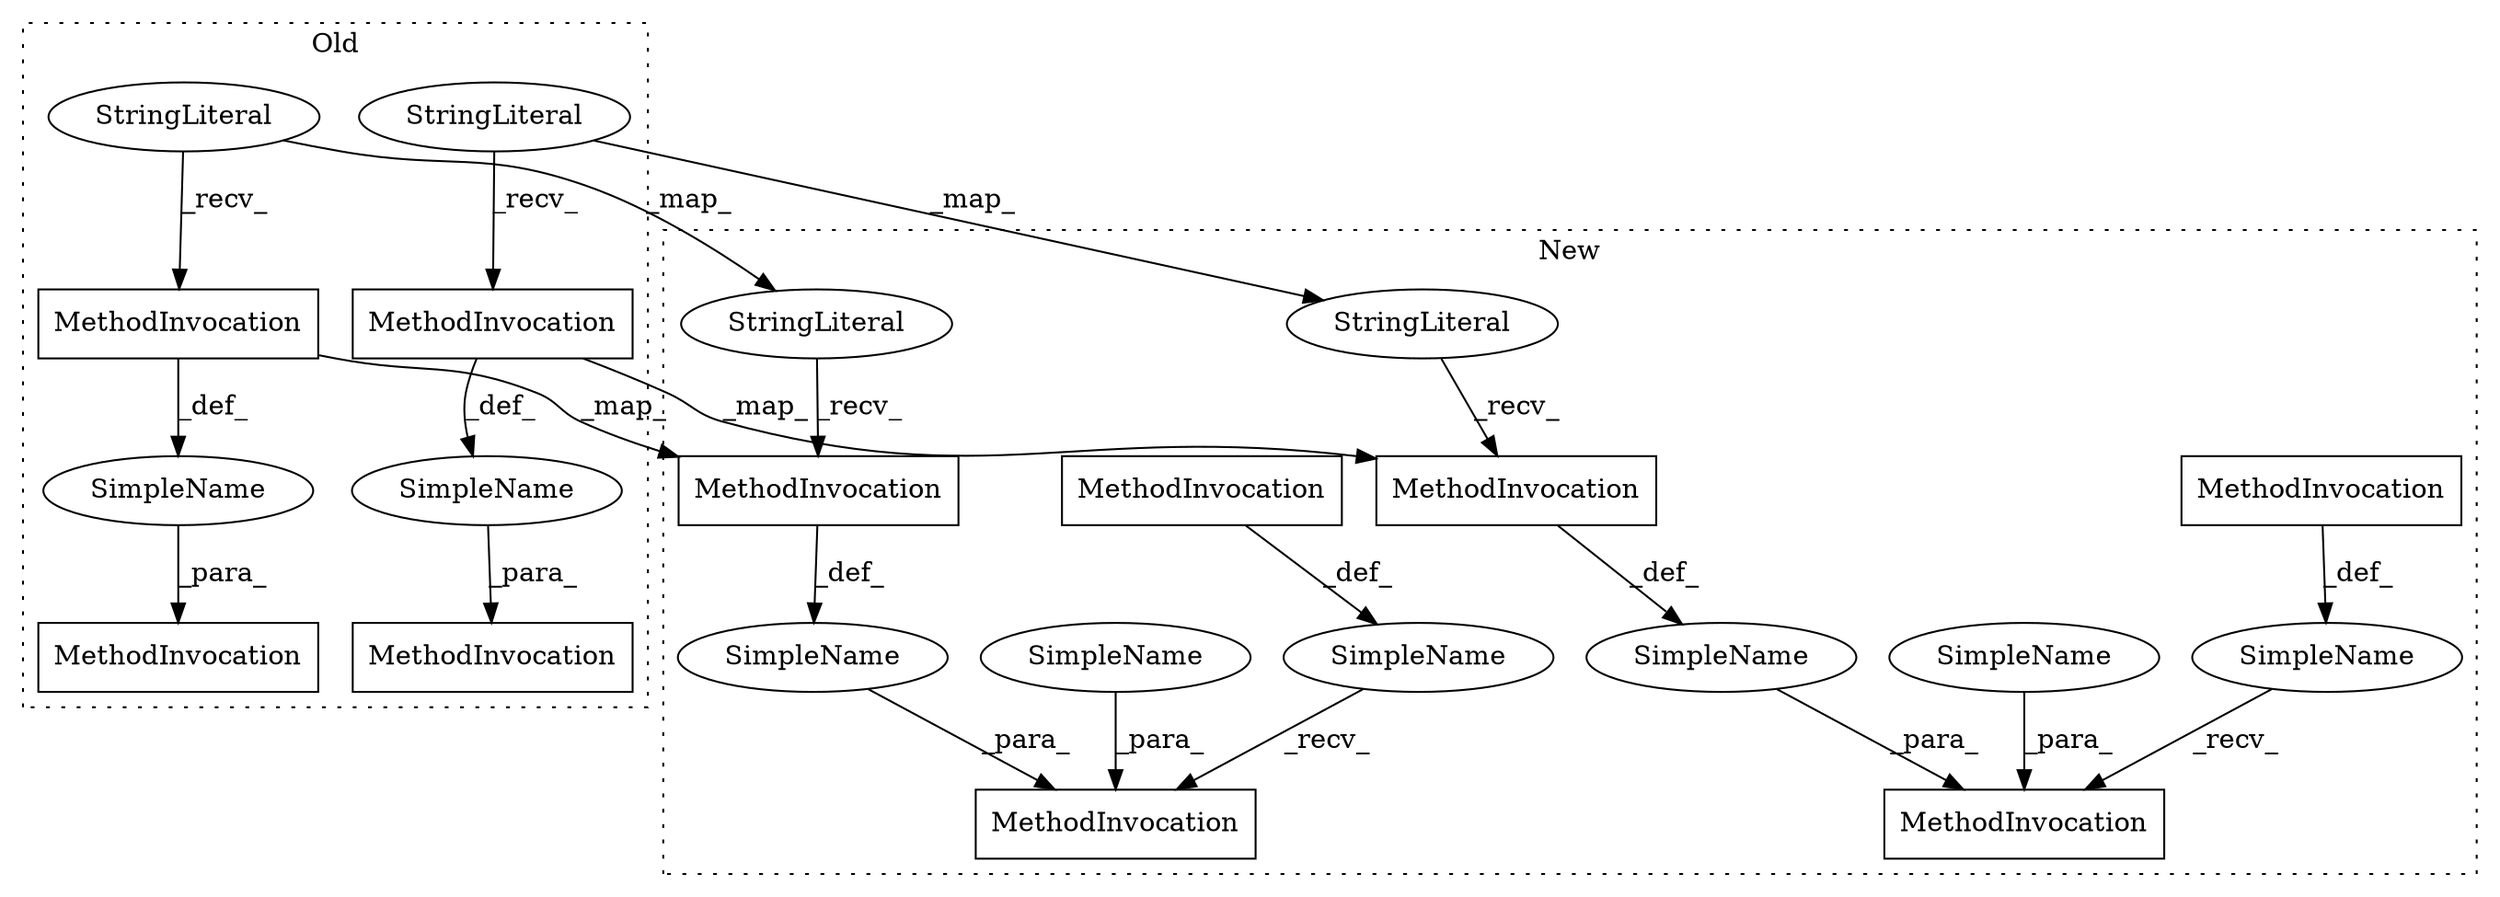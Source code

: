digraph G {
subgraph cluster0 {
3 [label="MethodInvocation" a="32" s="10280,10335" l="6,1" shape="box"];
4 [label="MethodInvocation" a="32" s="10101,10145" l="6,1" shape="box"];
6 [label="MethodInvocation" a="32" s="10132,10144" l="7,1" shape="box"];
9 [label="MethodInvocation" a="32" s="10314,10334" l="7,1" shape="box"];
13 [label="SimpleName" a="42" s="" l="" shape="ellipse"];
14 [label="SimpleName" a="42" s="" l="" shape="ellipse"];
19 [label="StringLiteral" a="45" s="10107" l="24" shape="ellipse"];
22 [label="StringLiteral" a="45" s="10286" l="27" shape="ellipse"];
label = "Old";
style="dotted";
}
subgraph cluster1 {
1 [label="MethodInvocation" a="32" s="9568,9588" l="7,1" shape="box"];
2 [label="MethodInvocation" a="32" s="9526,9589" l="14,1" shape="box"];
5 [label="MethodInvocation" a="32" s="9315" l="8" shape="box"];
7 [label="MethodInvocation" a="32" s="9517" l="8" shape="box"];
8 [label="MethodInvocation" a="32" s="9363,9375" l="7,1" shape="box"];
10 [label="MethodInvocation" a="32" s="9324,9376" l="14,1" shape="box"];
11 [label="SimpleName" a="42" s="9540" l="4" shape="ellipse"];
12 [label="SimpleName" a="42" s="9338" l="4" shape="ellipse"];
15 [label="SimpleName" a="42" s="" l="" shape="ellipse"];
16 [label="SimpleName" a="42" s="" l="" shape="ellipse"];
17 [label="SimpleName" a="42" s="" l="" shape="ellipse"];
18 [label="SimpleName" a="42" s="" l="" shape="ellipse"];
20 [label="StringLiteral" a="45" s="9343" l="19" shape="ellipse"];
21 [label="StringLiteral" a="45" s="9545" l="22" shape="ellipse"];
label = "New";
style="dotted";
}
1 -> 16 [label="_def_"];
5 -> 18 [label="_def_"];
6 -> 13 [label="_def_"];
6 -> 8 [label="_map_"];
7 -> 15 [label="_def_"];
8 -> 17 [label="_def_"];
9 -> 1 [label="_map_"];
9 -> 14 [label="_def_"];
11 -> 2 [label="_para_"];
12 -> 10 [label="_para_"];
13 -> 4 [label="_para_"];
14 -> 3 [label="_para_"];
15 -> 2 [label="_recv_"];
16 -> 2 [label="_para_"];
17 -> 10 [label="_para_"];
18 -> 10 [label="_recv_"];
19 -> 6 [label="_recv_"];
19 -> 20 [label="_map_"];
20 -> 8 [label="_recv_"];
21 -> 1 [label="_recv_"];
22 -> 21 [label="_map_"];
22 -> 9 [label="_recv_"];
}